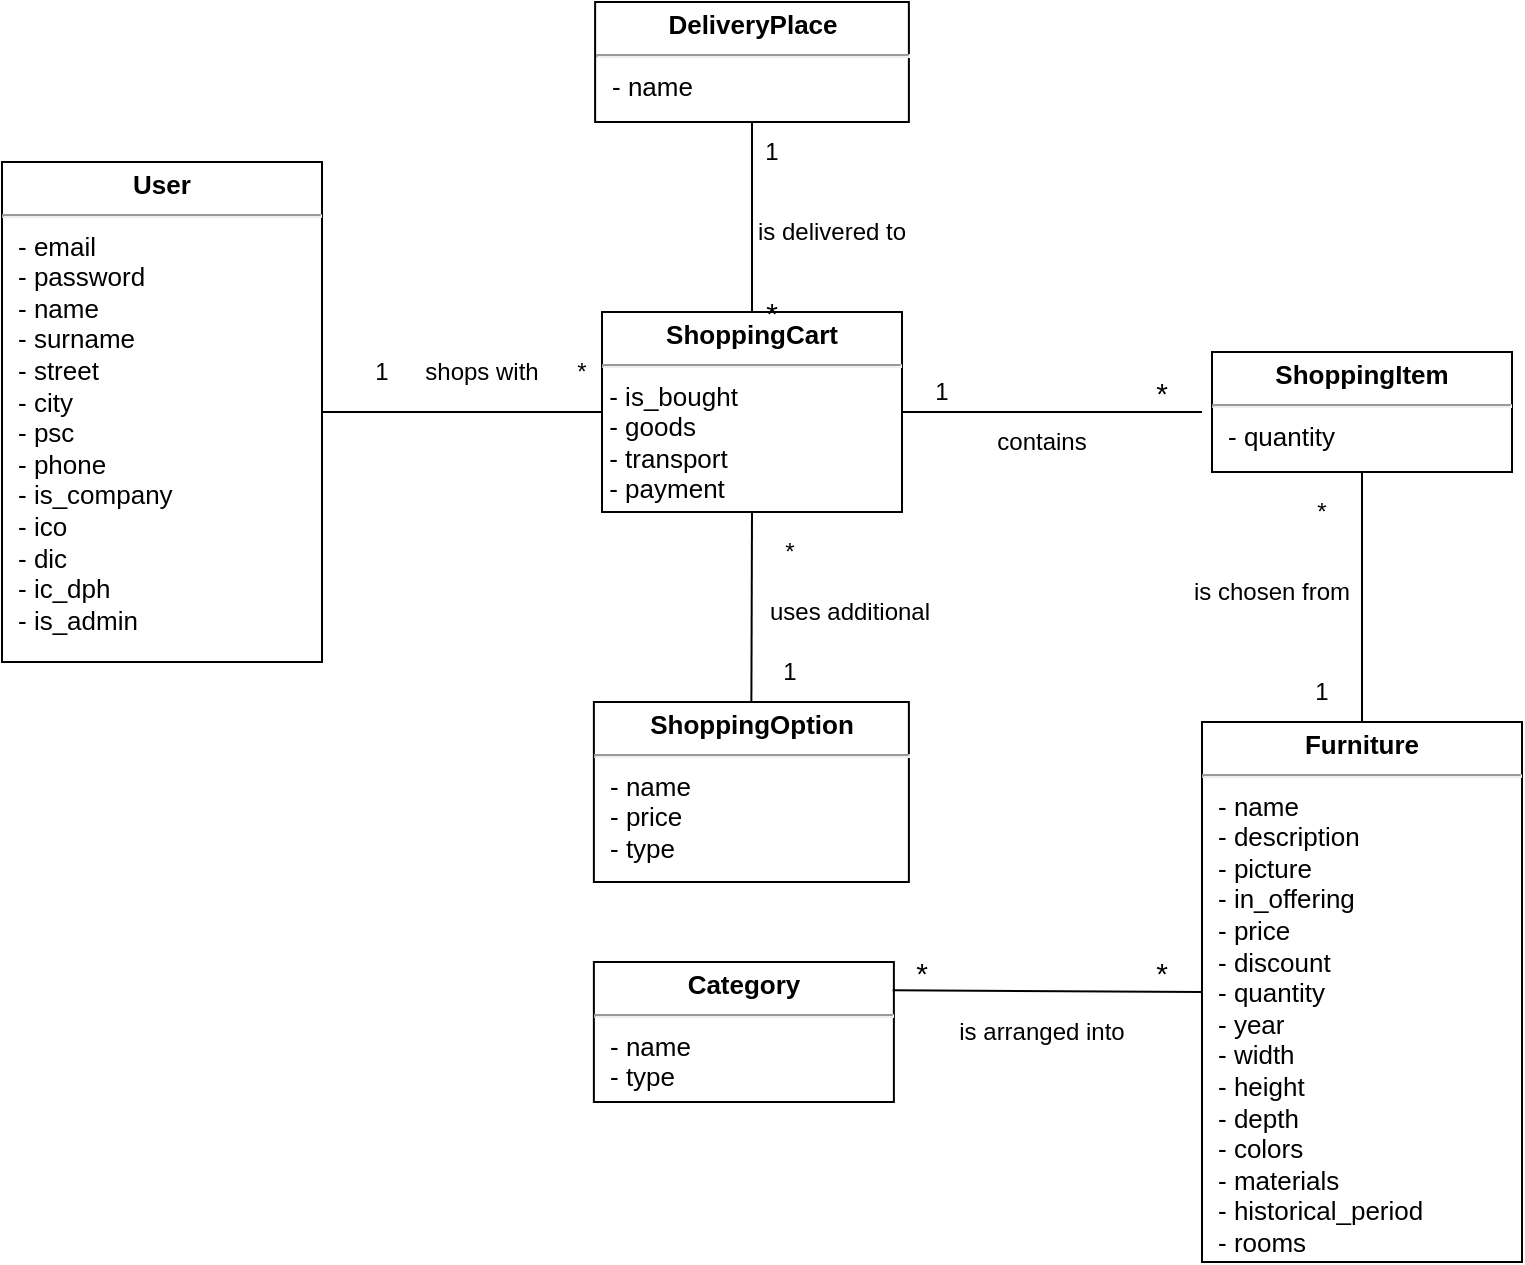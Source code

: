 <mxfile version="15.7.0" type="device"><diagram id="IC38P6I3Z5vyWP_jDHot" name="Page-1"><mxGraphModel dx="1673" dy="878" grid="1" gridSize="10" guides="1" tooltips="1" connect="1" arrows="1" fold="1" page="1" pageScale="1" pageWidth="827" pageHeight="1169" math="0" shadow="0"><root><mxCell id="0"/><mxCell id="1" parent="0"/><mxCell id="qs-jklD0I1uIdWpbZY_C-2" value="&lt;p style=&quot;margin: 4px 0px 0px ; text-align: center ; font-size: 13px&quot;&gt;&lt;b&gt;&lt;font style=&quot;font-size: 13px&quot;&gt;User&lt;/font&gt;&lt;/b&gt;&lt;/p&gt;&lt;hr style=&quot;font-size: 13px&quot;&gt;&lt;p style=&quot;margin: 0px 0px 0px 8px ; font-size: 13px&quot;&gt;&lt;font style=&quot;font-size: 13px&quot;&gt;- email&lt;/font&gt;&lt;/p&gt;&lt;p style=&quot;margin: 0px 0px 0px 8px ; font-size: 13px&quot;&gt;&lt;font style=&quot;font-size: 13px&quot;&gt;- password&lt;/font&gt;&lt;/p&gt;&lt;p style=&quot;margin: 0px 0px 0px 8px ; font-size: 13px&quot;&gt;&lt;font style=&quot;font-size: 13px&quot;&gt;- name&lt;/font&gt;&lt;/p&gt;&lt;p style=&quot;margin: 0px 0px 0px 8px ; font-size: 13px&quot;&gt;&lt;font style=&quot;font-size: 13px&quot;&gt;- surname&lt;/font&gt;&lt;/p&gt;&lt;p style=&quot;margin: 0px 0px 0px 8px ; font-size: 13px&quot;&gt;&lt;font style=&quot;font-size: 13px&quot;&gt;- street&lt;/font&gt;&lt;/p&gt;&lt;p style=&quot;margin: 0px 0px 0px 8px ; font-size: 13px&quot;&gt;&lt;font style=&quot;font-size: 13px&quot;&gt;- city&lt;/font&gt;&lt;/p&gt;&lt;p style=&quot;margin: 0px 0px 0px 8px ; font-size: 13px&quot;&gt;&lt;font style=&quot;font-size: 13px&quot;&gt;- psc&lt;/font&gt;&lt;/p&gt;&lt;p style=&quot;margin: 0px 0px 0px 8px ; font-size: 13px&quot;&gt;&lt;font style=&quot;font-size: 13px&quot;&gt;- phone&lt;/font&gt;&lt;/p&gt;&lt;p style=&quot;margin: 0px 0px 0px 8px ; font-size: 13px&quot;&gt;&lt;font style=&quot;font-size: 13px&quot;&gt;- is_company&lt;/font&gt;&lt;/p&gt;&lt;p style=&quot;margin: 0px 0px 0px 8px ; font-size: 13px&quot;&gt;&lt;font style=&quot;font-size: 13px&quot;&gt;- ico&lt;/font&gt;&lt;/p&gt;&lt;p style=&quot;margin: 0px 0px 0px 8px ; font-size: 13px&quot;&gt;&lt;font style=&quot;font-size: 13px&quot;&gt;- dic&lt;/font&gt;&lt;/p&gt;&lt;p style=&quot;margin: 0px 0px 0px 8px ; font-size: 13px&quot;&gt;- ic_dph&lt;/p&gt;&lt;p style=&quot;margin: 0px 0px 0px 8px ; font-size: 13px&quot;&gt;- is_admin&lt;br&gt;&lt;/p&gt;&lt;p style=&quot;margin: 0px 0px 0px 8px ; font-size: 13px&quot;&gt;&lt;font style=&quot;font-size: 13px&quot;&gt;&lt;br&gt;&lt;/font&gt;&lt;/p&gt;" style="verticalAlign=top;align=left;overflow=fill;fontSize=12;fontFamily=Helvetica;html=1;" parent="1" vertex="1"><mxGeometry x="50" y="100" width="160" height="250" as="geometry"/></mxCell><mxCell id="qs-jklD0I1uIdWpbZY_C-3" value="&lt;p style=&quot;margin: 4px 0px 0px ; text-align: center ; font-size: 13px&quot;&gt;&lt;b&gt;&lt;font style=&quot;font-size: 13px&quot;&gt;Furniture&lt;/font&gt;&lt;/b&gt;&lt;/p&gt;&lt;hr style=&quot;font-size: 13px&quot;&gt;&lt;p style=&quot;margin: 0px 0px 0px 8px ; font-size: 13px&quot;&gt;&lt;font style=&quot;font-size: 13px&quot;&gt;- name&lt;/font&gt;&lt;/p&gt;&lt;p style=&quot;margin: 0px 0px 0px 8px ; font-size: 13px&quot;&gt;&lt;font style=&quot;font-size: 13px&quot;&gt;- description&lt;/font&gt;&lt;/p&gt;&lt;p style=&quot;margin: 0px 0px 0px 8px ; font-size: 13px&quot;&gt;&lt;font style=&quot;font-size: 13px&quot;&gt;- picture&lt;/font&gt;&lt;/p&gt;&lt;p style=&quot;margin: 0px 0px 0px 8px ; font-size: 13px&quot;&gt;&lt;font style=&quot;font-size: 13px&quot;&gt;- in_offering&lt;/font&gt;&lt;/p&gt;&lt;p style=&quot;margin: 0px 0px 0px 8px ; font-size: 13px&quot;&gt;&lt;font style=&quot;font-size: 13px&quot;&gt;- price&lt;/font&gt;&lt;/p&gt;&lt;p style=&quot;margin: 0px 0px 0px 8px ; font-size: 13px&quot;&gt;&lt;font style=&quot;font-size: 13px&quot;&gt;- discount&lt;/font&gt;&lt;/p&gt;&lt;p style=&quot;margin: 0px 0px 0px 8px ; font-size: 13px&quot;&gt;&lt;font style=&quot;font-size: 13px&quot;&gt;- quantity&lt;/font&gt;&lt;/p&gt;&lt;p style=&quot;margin: 0px 0px 0px 8px ; font-size: 13px&quot;&gt;&lt;font style=&quot;font-size: 13px&quot;&gt;- year&lt;/font&gt;&lt;/p&gt;&lt;p style=&quot;margin: 0px 0px 0px 8px ; font-size: 13px&quot;&gt;- width&lt;/p&gt;&lt;p style=&quot;margin: 0px 0px 0px 8px ; font-size: 13px&quot;&gt;- height&lt;/p&gt;&lt;p style=&quot;margin: 0px 0px 0px 8px ; font-size: 13px&quot;&gt;- depth&lt;/p&gt;&lt;p style=&quot;margin: 0px 0px 0px 8px ; font-size: 13px&quot;&gt;- colors&lt;/p&gt;&lt;p style=&quot;margin: 0px 0px 0px 8px ; font-size: 13px&quot;&gt;- materials&lt;/p&gt;&lt;p style=&quot;margin: 0px 0px 0px 8px ; font-size: 13px&quot;&gt;- historical_period&lt;/p&gt;&lt;p style=&quot;margin: 0px 0px 0px 8px ; font-size: 13px&quot;&gt;- rooms&lt;br&gt;&lt;/p&gt;&lt;p style=&quot;margin: 0px 0px 0px 8px ; font-size: 13px&quot;&gt;&lt;font style=&quot;font-size: 13px&quot;&gt;&lt;br&gt;&lt;/font&gt;&lt;/p&gt;" style="verticalAlign=top;align=left;overflow=fill;fontSize=12;fontFamily=Helvetica;html=1;" parent="1" vertex="1"><mxGeometry x="650" y="380" width="160" height="270" as="geometry"/></mxCell><mxCell id="qs-jklD0I1uIdWpbZY_C-4" value="&lt;p style=&quot;margin: 4px 0px 0px ; text-align: center ; font-size: 13px&quot;&gt;&lt;b&gt;&lt;font style=&quot;font-size: 13px&quot;&gt;ShoppingCart&lt;/font&gt;&lt;/b&gt;&lt;/p&gt;&lt;hr style=&quot;font-size: 13px&quot;&gt;&lt;div&gt;&lt;font style=&quot;font-size: 13px&quot;&gt;&amp;nbsp;- is_bought &lt;br&gt;&lt;/font&gt;&lt;/div&gt;&lt;div&gt;&lt;font style=&quot;font-size: 13px&quot;&gt;&amp;nbsp;- goods&lt;br&gt;&lt;/font&gt;&lt;/div&gt;&lt;div&gt;&lt;font style=&quot;font-size: 13px&quot;&gt;&amp;nbsp;- transport&lt;/font&gt;&lt;font style=&quot;font-size: 13px&quot;&gt;&lt;br&gt;&lt;/font&gt;&lt;/div&gt;&lt;div&gt;&lt;font style=&quot;font-size: 13px&quot;&gt;&amp;nbsp;- payment&lt;/font&gt;&lt;/div&gt;" style="verticalAlign=top;align=left;overflow=fill;fontSize=12;fontFamily=Helvetica;html=1;" parent="1" vertex="1"><mxGeometry x="350" y="175" width="150" height="100" as="geometry"/></mxCell><mxCell id="qs-jklD0I1uIdWpbZY_C-5" value="" style="endArrow=none;html=1;entryX=0;entryY=0.5;entryDx=0;entryDy=0;exitX=1;exitY=0.5;exitDx=0;exitDy=0;" parent="1" source="qs-jklD0I1uIdWpbZY_C-2" target="qs-jklD0I1uIdWpbZY_C-4" edge="1"><mxGeometry width="50" height="50" relative="1" as="geometry"><mxPoint x="390" y="440" as="sourcePoint"/><mxPoint x="440" y="390" as="targetPoint"/></mxGeometry></mxCell><mxCell id="qs-jklD0I1uIdWpbZY_C-6" value="" style="endArrow=none;html=1;entryX=0.5;entryY=1;entryDx=0;entryDy=0;exitX=0.5;exitY=0;exitDx=0;exitDy=0;" parent="1" source="qs-jklD0I1uIdWpbZY_C-3" target="TBUUyyff5JD05ohfQN-L-2" edge="1"><mxGeometry width="50" height="50" relative="1" as="geometry"><mxPoint x="390" y="440" as="sourcePoint"/><mxPoint x="440" y="390" as="targetPoint"/></mxGeometry></mxCell><mxCell id="qs-jklD0I1uIdWpbZY_C-7" value="&lt;p style=&quot;margin: 4px 0px 0px ; text-align: center ; font-size: 13px&quot;&gt;&lt;b&gt;&lt;font style=&quot;font-size: 13px&quot;&gt;ShoppingOption&lt;/font&gt;&lt;/b&gt;&lt;/p&gt;&lt;hr style=&quot;font-size: 13px&quot;&gt;&lt;p style=&quot;margin: 0px 0px 0px 8px ; font-size: 13px&quot;&gt;&lt;font style=&quot;font-size: 13px&quot;&gt;- name&lt;br&gt;&lt;/font&gt;&lt;/p&gt;&lt;p style=&quot;margin: 0px 0px 0px 8px ; font-size: 13px&quot;&gt;&lt;font style=&quot;font-size: 13px&quot;&gt;- price&lt;br&gt;&lt;/font&gt;&lt;/p&gt;&lt;p style=&quot;margin: 0px 0px 0px 8px ; font-size: 13px&quot;&gt;&lt;font style=&quot;font-size: 13px&quot;&gt;- type&lt;br&gt;&lt;/font&gt;&lt;/p&gt;&lt;p style=&quot;margin: 0px 0px 0px 8px ; font-size: 13px&quot;&gt;&lt;font style=&quot;font-size: 13px&quot;&gt;&lt;br&gt;&lt;/font&gt;&lt;/p&gt;" style="verticalAlign=top;align=left;overflow=fill;fontSize=12;fontFamily=Helvetica;html=1;" parent="1" vertex="1"><mxGeometry x="345.94" y="370" width="157.5" height="90" as="geometry"/></mxCell><mxCell id="qs-jklD0I1uIdWpbZY_C-9" value="1" style="text;html=1;strokeColor=none;fillColor=none;align=center;verticalAlign=middle;whiteSpace=wrap;rounded=0;" parent="1" vertex="1"><mxGeometry x="210" y="190" width="60" height="30" as="geometry"/></mxCell><mxCell id="qs-jklD0I1uIdWpbZY_C-13" value="*" style="text;html=1;strokeColor=none;fillColor=none;align=center;verticalAlign=middle;whiteSpace=wrap;rounded=0;" parent="1" vertex="1"><mxGeometry x="310" y="190" width="60" height="30" as="geometry"/></mxCell><mxCell id="qs-jklD0I1uIdWpbZY_C-14" value="&lt;font style=&quot;font-size: 15px&quot;&gt;*&lt;/font&gt;" style="text;html=1;strokeColor=none;fillColor=none;align=center;verticalAlign=middle;whiteSpace=wrap;rounded=0;" parent="1" vertex="1"><mxGeometry x="600" y="200" width="60" height="30" as="geometry"/></mxCell><mxCell id="qs-jklD0I1uIdWpbZY_C-15" value="shops with" style="text;html=1;strokeColor=none;fillColor=none;align=center;verticalAlign=middle;whiteSpace=wrap;rounded=0;" parent="1" vertex="1"><mxGeometry x="260" y="190" width="60" height="30" as="geometry"/></mxCell><mxCell id="qs-jklD0I1uIdWpbZY_C-18" value="" style="endArrow=none;html=1;rounded=0;fontSize=15;entryX=0.5;entryY=1;entryDx=0;entryDy=0;exitX=0.5;exitY=0;exitDx=0;exitDy=0;" parent="1" source="qs-jklD0I1uIdWpbZY_C-7" target="qs-jklD0I1uIdWpbZY_C-4" edge="1"><mxGeometry width="50" height="50" relative="1" as="geometry"><mxPoint x="390" y="410" as="sourcePoint"/><mxPoint x="440" y="360" as="targetPoint"/></mxGeometry></mxCell><mxCell id="qs-jklD0I1uIdWpbZY_C-26" value="*" style="text;html=1;strokeColor=none;fillColor=none;align=center;verticalAlign=middle;whiteSpace=wrap;rounded=0;" parent="1" vertex="1"><mxGeometry x="414" y="280" width="60" height="30" as="geometry"/></mxCell><mxCell id="qs-jklD0I1uIdWpbZY_C-28" value="contains" style="text;html=1;strokeColor=none;fillColor=none;align=center;verticalAlign=middle;whiteSpace=wrap;rounded=0;" parent="1" vertex="1"><mxGeometry x="540" y="225" width="60" height="30" as="geometry"/></mxCell><mxCell id="qs-jklD0I1uIdWpbZY_C-29" value="uses additional" style="text;html=1;strokeColor=none;fillColor=none;align=center;verticalAlign=middle;whiteSpace=wrap;rounded=0;" parent="1" vertex="1"><mxGeometry x="414" y="310" width="120" height="30" as="geometry"/></mxCell><mxCell id="qs-jklD0I1uIdWpbZY_C-30" value="&lt;p style=&quot;margin: 4px 0px 0px ; text-align: center ; font-size: 13px&quot;&gt;&lt;b&gt;&lt;font style=&quot;font-size: 13px&quot;&gt;DeliveryPlace&lt;/font&gt;&lt;/b&gt;&lt;/p&gt;&lt;hr style=&quot;font-size: 13px&quot;&gt;&lt;p style=&quot;margin: 0px 0px 0px 8px ; font-size: 13px&quot;&gt;&lt;font style=&quot;font-size: 13px&quot;&gt;- name&lt;/font&gt;&lt;/p&gt;" style="verticalAlign=top;align=left;overflow=fill;fontSize=12;fontFamily=Helvetica;html=1;" parent="1" vertex="1"><mxGeometry x="346.56" y="20" width="156.88" height="60" as="geometry"/></mxCell><mxCell id="qs-jklD0I1uIdWpbZY_C-31" value="" style="endArrow=none;html=1;rounded=0;fontSize=15;entryX=0.5;entryY=1;entryDx=0;entryDy=0;exitX=0.5;exitY=0;exitDx=0;exitDy=0;" parent="1" source="qs-jklD0I1uIdWpbZY_C-4" target="qs-jklD0I1uIdWpbZY_C-30" edge="1"><mxGeometry width="50" height="50" relative="1" as="geometry"><mxPoint x="390" y="410" as="sourcePoint"/><mxPoint x="440" y="360" as="targetPoint"/></mxGeometry></mxCell><mxCell id="qs-jklD0I1uIdWpbZY_C-32" value="1" style="text;html=1;strokeColor=none;fillColor=none;align=center;verticalAlign=middle;whiteSpace=wrap;rounded=0;" parent="1" vertex="1"><mxGeometry x="405" y="80" width="60" height="30" as="geometry"/></mxCell><mxCell id="qs-jklD0I1uIdWpbZY_C-33" value="&lt;font style=&quot;font-size: 15px&quot;&gt;*&lt;/font&gt;" style="text;html=1;strokeColor=none;fillColor=none;align=center;verticalAlign=middle;whiteSpace=wrap;rounded=0;" parent="1" vertex="1"><mxGeometry x="405" y="160" width="60" height="30" as="geometry"/></mxCell><mxCell id="qs-jklD0I1uIdWpbZY_C-34" value="is delivered to" style="text;html=1;strokeColor=none;fillColor=none;align=center;verticalAlign=middle;whiteSpace=wrap;rounded=0;" parent="1" vertex="1"><mxGeometry x="420" y="120" width="90" height="30" as="geometry"/></mxCell><mxCell id="qs-jklD0I1uIdWpbZY_C-35" value="&lt;p style=&quot;margin: 4px 0px 0px ; text-align: center ; font-size: 13px&quot;&gt;&lt;b&gt;&lt;font style=&quot;font-size: 13px&quot;&gt;Category&lt;/font&gt;&lt;/b&gt;&lt;/p&gt;&lt;hr style=&quot;font-size: 13px&quot;&gt;&lt;p style=&quot;margin: 0px 0px 0px 8px ; font-size: 13px&quot;&gt;&lt;font style=&quot;font-size: 13px&quot;&gt;- name&lt;/font&gt;&lt;/p&gt;&lt;p style=&quot;margin: 0px 0px 0px 8px ; font-size: 13px&quot;&gt;&lt;font style=&quot;font-size: 13px&quot;&gt;- type&lt;br&gt;&lt;/font&gt;&lt;/p&gt;&lt;br&gt;&lt;p style=&quot;margin: 0px 0px 0px 8px ; font-size: 13px&quot;&gt;&lt;font style=&quot;font-size: 13px&quot;&gt;&lt;br&gt;&lt;/font&gt;&lt;/p&gt;" style="verticalAlign=top;align=left;overflow=fill;fontSize=12;fontFamily=Helvetica;html=1;" parent="1" vertex="1"><mxGeometry x="345.94" y="500" width="150" height="70" as="geometry"/></mxCell><mxCell id="qs-jklD0I1uIdWpbZY_C-37" value="&lt;font style=&quot;font-size: 15px&quot;&gt;*&lt;/font&gt;" style="text;html=1;strokeColor=none;fillColor=none;align=center;verticalAlign=middle;whiteSpace=wrap;rounded=0;" parent="1" vertex="1"><mxGeometry x="480" y="490" width="60" height="30" as="geometry"/></mxCell><mxCell id="qs-jklD0I1uIdWpbZY_C-38" value="is arranged into" style="text;html=1;strokeColor=none;fillColor=none;align=center;verticalAlign=middle;whiteSpace=wrap;rounded=0;" parent="1" vertex="1"><mxGeometry x="525" y="520" width="90" height="30" as="geometry"/></mxCell><mxCell id="TBUUyyff5JD05ohfQN-L-1" value="1" style="text;html=1;strokeColor=none;fillColor=none;align=center;verticalAlign=middle;whiteSpace=wrap;rounded=0;" vertex="1" parent="1"><mxGeometry x="490" y="200" width="60" height="30" as="geometry"/></mxCell><mxCell id="TBUUyyff5JD05ohfQN-L-2" value="&lt;p style=&quot;margin: 4px 0px 0px ; text-align: center ; font-size: 13px&quot;&gt;&lt;b&gt;&lt;font style=&quot;font-size: 13px&quot;&gt;ShoppingItem&lt;/font&gt;&lt;/b&gt;&lt;/p&gt;&lt;hr style=&quot;font-size: 13px&quot;&gt;&lt;p style=&quot;margin: 0px 0px 0px 8px ; font-size: 13px&quot;&gt;&lt;font style=&quot;font-size: 13px&quot;&gt;- quantity&lt;/font&gt;&lt;/p&gt;" style="verticalAlign=top;align=left;overflow=fill;fontSize=12;fontFamily=Helvetica;html=1;" vertex="1" parent="1"><mxGeometry x="655" y="195" width="150" height="60" as="geometry"/></mxCell><mxCell id="TBUUyyff5JD05ohfQN-L-5" value="" style="endArrow=none;html=1;rounded=0;" edge="1" parent="1" source="qs-jklD0I1uIdWpbZY_C-4"><mxGeometry width="50" height="50" relative="1" as="geometry"><mxPoint x="390" y="410" as="sourcePoint"/><mxPoint x="650" y="225" as="targetPoint"/></mxGeometry></mxCell><mxCell id="TBUUyyff5JD05ohfQN-L-9" value="&lt;font style=&quot;font-size: 15px&quot;&gt;*&lt;/font&gt;" style="text;html=1;strokeColor=none;fillColor=none;align=center;verticalAlign=middle;whiteSpace=wrap;rounded=0;" vertex="1" parent="1"><mxGeometry x="600" y="490" width="60" height="30" as="geometry"/></mxCell><mxCell id="TBUUyyff5JD05ohfQN-L-10" value="is chosen from" style="text;html=1;strokeColor=none;fillColor=none;align=center;verticalAlign=middle;whiteSpace=wrap;rounded=0;" vertex="1" parent="1"><mxGeometry x="640" y="300" width="90" height="30" as="geometry"/></mxCell><mxCell id="TBUUyyff5JD05ohfQN-L-11" value="&lt;div&gt;*&lt;br&gt;&lt;/div&gt;" style="text;html=1;strokeColor=none;fillColor=none;align=center;verticalAlign=middle;whiteSpace=wrap;rounded=0;" vertex="1" parent="1"><mxGeometry x="680" y="260" width="60" height="30" as="geometry"/></mxCell><mxCell id="TBUUyyff5JD05ohfQN-L-12" value="1" style="text;html=1;strokeColor=none;fillColor=none;align=center;verticalAlign=middle;whiteSpace=wrap;rounded=0;" vertex="1" parent="1"><mxGeometry x="680" y="350" width="60" height="30" as="geometry"/></mxCell><mxCell id="TBUUyyff5JD05ohfQN-L-15" value="" style="endArrow=none;html=1;rounded=0;entryX=0;entryY=0.5;entryDx=0;entryDy=0;exitX=0.996;exitY=0.201;exitDx=0;exitDy=0;exitPerimeter=0;" edge="1" parent="1" source="qs-jklD0I1uIdWpbZY_C-35" target="qs-jklD0I1uIdWpbZY_C-3"><mxGeometry width="50" height="50" relative="1" as="geometry"><mxPoint x="500" y="515" as="sourcePoint"/><mxPoint x="440" y="360" as="targetPoint"/></mxGeometry></mxCell><mxCell id="TBUUyyff5JD05ohfQN-L-16" value="1" style="text;html=1;strokeColor=none;fillColor=none;align=center;verticalAlign=middle;whiteSpace=wrap;rounded=0;" vertex="1" parent="1"><mxGeometry x="414" y="340" width="60" height="30" as="geometry"/></mxCell></root></mxGraphModel></diagram></mxfile>